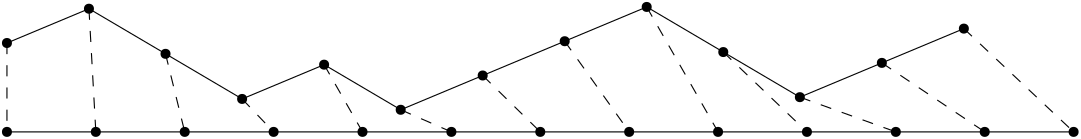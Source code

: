 <?xml version="1.0"?>
<!DOCTYPE ipe SYSTEM "ipe.dtd">
<ipe version="70206" creator="Ipe 7.2.6">
<info created="D:20161014074406" modified="D:20161016132139"/>
<ipestyle name="basic">
<symbol name="arrow/arc(spx)">
<path stroke="sym-stroke" fill="sym-stroke" pen="sym-pen">
0 0 m
-1 0.333 l
-1 -0.333 l
h
</path>
</symbol>
<symbol name="arrow/farc(spx)">
<path stroke="sym-stroke" fill="white" pen="sym-pen">
0 0 m
-1 0.333 l
-1 -0.333 l
h
</path>
</symbol>
<symbol name="arrow/ptarc(spx)">
<path stroke="sym-stroke" fill="sym-stroke" pen="sym-pen">
0 0 m
-1 0.333 l
-0.8 0 l
-1 -0.333 l
h
</path>
</symbol>
<symbol name="arrow/fptarc(spx)">
<path stroke="sym-stroke" fill="white" pen="sym-pen">
0 0 m
-1 0.333 l
-0.8 0 l
-1 -0.333 l
h
</path>
</symbol>
<symbol name="mark/circle(sx)" transformations="translations">
<path fill="sym-stroke">
0.6 0 0 0.6 0 0 e
0.4 0 0 0.4 0 0 e
</path>
</symbol>
<symbol name="mark/disk(sx)" transformations="translations">
<path fill="sym-stroke">
0.6 0 0 0.6 0 0 e
</path>
</symbol>
<symbol name="mark/fdisk(sfx)" transformations="translations">
<group>
<path fill="sym-fill">
0.5 0 0 0.5 0 0 e
</path>
<path fill="sym-stroke" fillrule="eofill">
0.6 0 0 0.6 0 0 e
0.4 0 0 0.4 0 0 e
</path>
</group>
</symbol>
<symbol name="mark/box(sx)" transformations="translations">
<path fill="sym-stroke" fillrule="eofill">
-0.6 -0.6 m
0.6 -0.6 l
0.6 0.6 l
-0.6 0.6 l
h
-0.4 -0.4 m
0.4 -0.4 l
0.4 0.4 l
-0.4 0.4 l
h
</path>
</symbol>
<symbol name="mark/square(sx)" transformations="translations">
<path fill="sym-stroke">
-0.6 -0.6 m
0.6 -0.6 l
0.6 0.6 l
-0.6 0.6 l
h
</path>
</symbol>
<symbol name="mark/fsquare(sfx)" transformations="translations">
<group>
<path fill="sym-fill">
-0.5 -0.5 m
0.5 -0.5 l
0.5 0.5 l
-0.5 0.5 l
h
</path>
<path fill="sym-stroke" fillrule="eofill">
-0.6 -0.6 m
0.6 -0.6 l
0.6 0.6 l
-0.6 0.6 l
h
-0.4 -0.4 m
0.4 -0.4 l
0.4 0.4 l
-0.4 0.4 l
h
</path>
</group>
</symbol>
<symbol name="mark/cross(sx)" transformations="translations">
<group>
<path fill="sym-stroke">
-0.43 -0.57 m
0.57 0.43 l
0.43 0.57 l
-0.57 -0.43 l
h
</path>
<path fill="sym-stroke">
-0.43 0.57 m
0.57 -0.43 l
0.43 -0.57 l
-0.57 0.43 l
h
</path>
</group>
</symbol>
<symbol name="arrow/fnormal(spx)">
<path stroke="sym-stroke" fill="white" pen="sym-pen">
0 0 m
-1 0.333 l
-1 -0.333 l
h
</path>
</symbol>
<symbol name="arrow/pointed(spx)">
<path stroke="sym-stroke" fill="sym-stroke" pen="sym-pen">
0 0 m
-1 0.333 l
-0.8 0 l
-1 -0.333 l
h
</path>
</symbol>
<symbol name="arrow/fpointed(spx)">
<path stroke="sym-stroke" fill="white" pen="sym-pen">
0 0 m
-1 0.333 l
-0.8 0 l
-1 -0.333 l
h
</path>
</symbol>
<symbol name="arrow/linear(spx)">
<path stroke="sym-stroke" pen="sym-pen">
-1 0.333 m
0 0 l
-1 -0.333 l
</path>
</symbol>
<symbol name="arrow/fdouble(spx)">
<path stroke="sym-stroke" fill="white" pen="sym-pen">
0 0 m
-1 0.333 l
-1 -0.333 l
h
-1 0 m
-2 0.333 l
-2 -0.333 l
h
</path>
</symbol>
<symbol name="arrow/double(spx)">
<path stroke="sym-stroke" fill="sym-stroke" pen="sym-pen">
0 0 m
-1 0.333 l
-1 -0.333 l
h
-1 0 m
-2 0.333 l
-2 -0.333 l
h
</path>
</symbol>
<pen name="heavier" value="0.8"/>
<pen name="fat" value="1.2"/>
<pen name="ultrafat" value="2"/>
<symbolsize name="large" value="5"/>
<symbolsize name="small" value="2"/>
<symbolsize name="tiny" value="1.1"/>
<arrowsize name="large" value="10"/>
<arrowsize name="small" value="5"/>
<arrowsize name="tiny" value="3"/>
<color name="red" value="1 0 0"/>
<color name="green" value="0 1 0"/>
<color name="blue" value="0 0 1"/>
<color name="yellow" value="1 1 0"/>
<color name="orange" value="1 0.647 0"/>
<color name="gold" value="1 0.843 0"/>
<color name="purple" value="0.627 0.125 0.941"/>
<color name="gray" value="0.745"/>
<color name="brown" value="0.647 0.165 0.165"/>
<color name="navy" value="0 0 0.502"/>
<color name="pink" value="1 0.753 0.796"/>
<color name="seagreen" value="0.18 0.545 0.341"/>
<color name="turquoise" value="0.251 0.878 0.816"/>
<color name="violet" value="0.933 0.51 0.933"/>
<color name="darkblue" value="0 0 0.545"/>
<color name="darkcyan" value="0 0.545 0.545"/>
<color name="darkgray" value="0.663"/>
<color name="darkgreen" value="0 0.392 0"/>
<color name="darkmagenta" value="0.545 0 0.545"/>
<color name="darkorange" value="1 0.549 0"/>
<color name="darkred" value="0.545 0 0"/>
<color name="lightblue" value="0.678 0.847 0.902"/>
<color name="lightcyan" value="0.878 1 1"/>
<color name="lightgray" value="0.827"/>
<color name="lightgreen" value="0.565 0.933 0.565"/>
<color name="lightyellow" value="1 1 0.878"/>
<dashstyle name="dashed" value="[4] 0"/>
<dashstyle name="dotted" value="[1 3] 0"/>
<dashstyle name="dash dotted" value="[4 2 1 2] 0"/>
<dashstyle name="dash dot dotted" value="[4 2 1 2 1 2] 0"/>
<textsize name="large" value="\large"/>
<textsize name="Large" value="\Large"/>
<textsize name="LARGE" value="\LARGE"/>
<textsize name="huge" value="\huge"/>
<textsize name="Huge" value="\Huge"/>
<textsize name="small" value="\small"/>
<textsize name="footnote" value="\footnotesize"/>
<textsize name="tiny" value="\tiny"/>
<textstyle name="center" begin="\begin{center}" end="\end{center}"/>
<textstyle name="itemize" begin="\begin{itemize}" end="\end{itemize}"/>
<textstyle name="item" begin="\begin{itemize}\item{}" end="\end{itemize}"/>
<gridsize name="4 pts" value="4"/>
<gridsize name="8 pts (~3 mm)" value="8"/>
<gridsize name="16 pts (~6 mm)" value="16"/>
<gridsize name="32 pts (~12 mm)" value="32"/>
<gridsize name="10 pts (~3.5 mm)" value="10"/>
<gridsize name="20 pts (~7 mm)" value="20"/>
<gridsize name="14 pts (~5 mm)" value="14"/>
<gridsize name="28 pts (~10 mm)" value="28"/>
<gridsize name="56 pts (~20 mm)" value="56"/>
<anglesize name="90 deg" value="90"/>
<anglesize name="60 deg" value="60"/>
<anglesize name="45 deg" value="45"/>
<anglesize name="30 deg" value="30"/>
<anglesize name="22.5 deg" value="22.5"/>
<opacity name="10%" value="0.1"/>
<opacity name="30%" value="0.3"/>
<opacity name="50%" value="0.5"/>
<opacity name="75%" value="0.75"/>
<tiling name="falling" angle="-60" step="4" width="1"/>
<tiling name="rising" angle="30" step="4" width="1"/>
</ipestyle>
<ipestyle name="bigpaper">
<layout paper="10000 6000" origin="0 0" frame="10000 6000"/>
<titlestyle pos="10 10" size="LARGE" color="title"  valign="baseline"/>
</ipestyle>
<page>
<layer name="alpha"/>
<view layers="alpha" active="alpha"/>
<path layer="alpha" stroke="black">
4672 2560 m
5056 2560 l
</path>
<path matrix="1 0 0 1 0 -48" stroke="black">
4672 2640 m
4701.52 2652.34 l
</path>
<path matrix="1 0 0 1 29.5233 -35.6559" stroke="black">
4672 2640 m
4699.57 2623.76 l
</path>
<path matrix="1 0 0 1 57.0933 -51.8959" stroke="black">
4672 2640 m
4699.57 2623.76 l
</path>
<path matrix="1 0 0 1 84.6633 -68.1359" stroke="black">
4672 2640 m
4701.52 2652.34 l
</path>
<path matrix="1 0 0 1 114.183 -55.7959" stroke="black">
4672 2640 m
4699.57 2623.76 l
</path>
<path matrix="1 0 0 1 141.753 -72.0359" stroke="black">
4672 2640 m
4701.52 2652.34 l
</path>
<path matrix="1 0 0 1 171.273 -59.6959" stroke="black">
4672 2640 m
4701.52 2652.34 l
</path>
<path matrix="1 0 0 1 200.793 -47.3559" stroke="black">
4672 2640 m
4701.52 2652.34 l
</path>
<path matrix="1 0 0 1 230.313 -35.0159" stroke="black">
4672 2640 m
4699.57 2623.76 l
</path>
<path matrix="1 0 0 1 257.883 -51.2559" stroke="black">
4672 2640 m
4699.57 2623.76 l
</path>
<path matrix="1 0 0 1 285.453 -67.4959" stroke="black">
4672 2640 m
4701.52 2652.34 l
</path>
<path matrix="1 0 0 1 314.973 -55.1559" stroke="black">
4672 2640 m
4701.52 2652.34 l
</path>
<use matrix="1 0 0 1 0 -48" name="mark/disk(sx)" pos="4672 2640" size="normal" stroke="black"/>
<use matrix="1 0 0 1 0 -48" name="mark/disk(sx)" pos="4701.52 2652.34" size="normal" stroke="black"/>
<use matrix="1 0 0 1 0 -48" name="mark/disk(sx)" pos="4729.09 2636.1" size="normal" stroke="black"/>
<use matrix="1 0 0 1 0 -48" name="mark/disk(sx)" pos="4756.66 2619.86" size="normal" stroke="black"/>
<use matrix="1 0 0 1 0 -48" name="mark/disk(sx)" pos="4786.18 2632.2" size="normal" stroke="black"/>
<use matrix="1 0 0 1 0 -48" name="mark/disk(sx)" pos="4813.75 2615.96" size="normal" stroke="black"/>
<use matrix="1 0 0 1 0 -48" name="mark/disk(sx)" pos="4843.27 2628.3" size="normal" stroke="black"/>
<use matrix="1 0 0 1 0 -48" name="mark/disk(sx)" pos="4872.79 2640.64" size="normal" stroke="black"/>
<use matrix="1 0 0 1 0 -48" name="mark/disk(sx)" pos="4902.31 2652.98" size="normal" stroke="black"/>
<use matrix="1 0 0 1 0 -48" name="mark/disk(sx)" pos="4929.88 2636.74" size="normal" stroke="black"/>
<use matrix="1 0 0 1 0 -48" name="mark/disk(sx)" pos="4957.45 2620.5" size="normal" stroke="black"/>
<use matrix="1 0 0 1 0 -48" name="mark/disk(sx)" pos="4986.97 2632.84" size="normal" stroke="black"/>
<use matrix="1 0 0 1 0 -48" name="mark/disk(sx)" pos="5016.49 2645.18" size="normal" stroke="black"/>
<use name="mark/disk(sx)" pos="4672 2560" size="normal" stroke="black"/>
<use name="mark/disk(sx)" pos="4704 2560" size="normal" stroke="black"/>
<use name="mark/disk(sx)" pos="4736 2560" size="normal" stroke="black"/>
<use name="mark/disk(sx)" pos="4768 2560" size="normal" stroke="black"/>
<use name="mark/disk(sx)" pos="4800 2560" size="normal" stroke="black"/>
<use name="mark/disk(sx)" pos="4832 2560" size="normal" stroke="black"/>
<use name="mark/disk(sx)" pos="4864 2560" size="normal" stroke="black"/>
<use name="mark/disk(sx)" pos="4896 2560" size="normal" stroke="black"/>
<use name="mark/disk(sx)" pos="4928 2560" size="normal" stroke="black"/>
<use name="mark/disk(sx)" pos="4960 2560" size="normal" stroke="black"/>
<use name="mark/disk(sx)" pos="4992 2560" size="normal" stroke="black"/>
<use name="mark/disk(sx)" pos="5024 2560" size="normal" stroke="black"/>
<use name="mark/disk(sx)" pos="5056 2560" size="normal" stroke="black"/>
<path stroke="black" dash="dashed">
4672 2592 m
4672 2560 l
</path>
<path stroke="black" dash="dashed">
4701.52 2604.34 m
4704 2560 l
</path>
<path stroke="black" dash="dashed">
4729.09 2588.1 m
4736 2560 l
</path>
<path stroke="black" dash="dashed">
4756.66 2571.86 m
4768 2560 l
</path>
<path stroke="black" dash="dashed">
4786.18 2584.2 m
4800 2560 l
</path>
<path stroke="black" dash="dashed">
4813.75 2567.96 m
4832 2560 l
</path>
<path stroke="black" dash="dashed">
4843.27 2580.3 m
4864 2560 l
</path>
<path stroke="black" dash="dashed">
4872.79 2592.64 m
4896 2560 l
</path>
<path stroke="black" dash="dashed">
4902.31 2604.98 m
4928 2560 l
</path>
<path stroke="black" dash="dashed">
4929.88 2588.74 m
4960 2560 l
</path>
<path stroke="black" dash="dashed">
4957.45 2572.5 m
4992 2560 l
</path>
<path stroke="black" dash="dashed">
4986.97 2584.84 m
5024 2560 l
</path>
<path stroke="black" dash="dashed">
5016.49 2597.18 m
5056 2560 l
</path>
</page>
</ipe>
